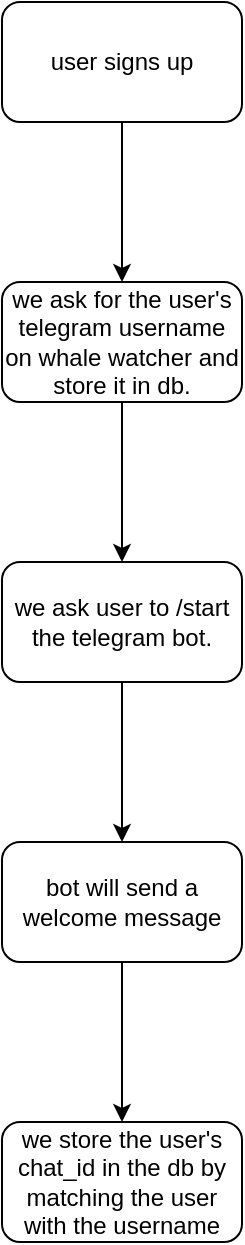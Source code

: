 <mxfile version="16.5.6" type="github">
  <diagram id="c3sCSQ06Wbr_kNeRU9yB" name="Page-1">
    <mxGraphModel dx="1113" dy="765" grid="1" gridSize="10" guides="1" tooltips="1" connect="1" arrows="1" fold="1" page="1" pageScale="1" pageWidth="827" pageHeight="1169" math="0" shadow="0">
      <root>
        <mxCell id="0" />
        <mxCell id="1" parent="0" />
        <mxCell id="E0CWgeNktAyz96sS9847-4" value="" style="edgeStyle=orthogonalEdgeStyle;rounded=0;orthogonalLoop=1;jettySize=auto;html=1;" edge="1" parent="1" source="E0CWgeNktAyz96sS9847-1" target="E0CWgeNktAyz96sS9847-3">
          <mxGeometry relative="1" as="geometry" />
        </mxCell>
        <mxCell id="E0CWgeNktAyz96sS9847-1" value="user signs up" style="rounded=1;whiteSpace=wrap;html=1;" vertex="1" parent="1">
          <mxGeometry x="330" y="140" width="120" height="60" as="geometry" />
        </mxCell>
        <mxCell id="E0CWgeNktAyz96sS9847-6" value="" style="edgeStyle=orthogonalEdgeStyle;rounded=0;orthogonalLoop=1;jettySize=auto;html=1;" edge="1" parent="1" source="E0CWgeNktAyz96sS9847-3" target="E0CWgeNktAyz96sS9847-5">
          <mxGeometry relative="1" as="geometry" />
        </mxCell>
        <mxCell id="E0CWgeNktAyz96sS9847-3" value="we ask for the user&#39;s telegram username on whale watcher and store it in db." style="whiteSpace=wrap;html=1;rounded=1;" vertex="1" parent="1">
          <mxGeometry x="330" y="280" width="120" height="60" as="geometry" />
        </mxCell>
        <mxCell id="E0CWgeNktAyz96sS9847-8" value="" style="edgeStyle=orthogonalEdgeStyle;rounded=0;orthogonalLoop=1;jettySize=auto;html=1;" edge="1" parent="1" source="E0CWgeNktAyz96sS9847-5" target="E0CWgeNktAyz96sS9847-7">
          <mxGeometry relative="1" as="geometry" />
        </mxCell>
        <mxCell id="E0CWgeNktAyz96sS9847-5" value="we ask user to /start the telegram bot." style="whiteSpace=wrap;html=1;rounded=1;" vertex="1" parent="1">
          <mxGeometry x="330" y="420" width="120" height="60" as="geometry" />
        </mxCell>
        <mxCell id="E0CWgeNktAyz96sS9847-10" value="" style="edgeStyle=orthogonalEdgeStyle;rounded=0;orthogonalLoop=1;jettySize=auto;html=1;" edge="1" parent="1" source="E0CWgeNktAyz96sS9847-7" target="E0CWgeNktAyz96sS9847-9">
          <mxGeometry relative="1" as="geometry" />
        </mxCell>
        <mxCell id="E0CWgeNktAyz96sS9847-7" value="bot will send a welcome message" style="whiteSpace=wrap;html=1;rounded=1;" vertex="1" parent="1">
          <mxGeometry x="330" y="560" width="120" height="60" as="geometry" />
        </mxCell>
        <mxCell id="E0CWgeNktAyz96sS9847-9" value="we store the user&#39;s chat_id in the db by matching the user with the username" style="whiteSpace=wrap;html=1;rounded=1;" vertex="1" parent="1">
          <mxGeometry x="330" y="700" width="120" height="60" as="geometry" />
        </mxCell>
      </root>
    </mxGraphModel>
  </diagram>
</mxfile>
